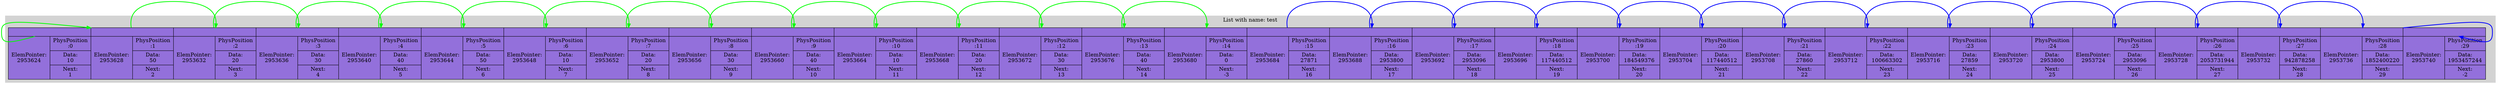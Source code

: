 digraph G{
subgraph clusterlist {
style=filled;
color=lightgrey;
rankdir=LR;
Model [shape=record,style="filled",fillcolor="mediumpurple",label="{{<0>} | {ElemPointer:\n2953624 | {PhysPosition\n:0 | Data:\n10 | Next:\n1}}}| {{<1>} | {ElemPointer:\n2953628 | {PhysPosition\n:1 | Data:\n50 | Next:\n2}}}| {{<2>} | {ElemPointer:\n2953632 | {PhysPosition\n:2 | Data:\n20 | Next:\n3}}}| {{<3>} | {ElemPointer:\n2953636 | {PhysPosition\n:3 | Data:\n30 | Next:\n4}}}| {{<4>} | {ElemPointer:\n2953640 | {PhysPosition\n:4 | Data:\n40 | Next:\n5}}}| {{<5>} | {ElemPointer:\n2953644 | {PhysPosition\n:5 | Data:\n50 | Next:\n6}}}| {{<6>} | {ElemPointer:\n2953648 | {PhysPosition\n:6 | Data:\n10 | Next:\n7}}}| {{<7>} | {ElemPointer:\n2953652 | {PhysPosition\n:7 | Data:\n20 | Next:\n8}}}| {{<8>} | {ElemPointer:\n2953656 | {PhysPosition\n:8 | Data:\n30 | Next:\n9}}}| {{<9>} | {ElemPointer:\n2953660 | {PhysPosition\n:9 | Data:\n40 | Next:\n10}}}| {{<10>} | {ElemPointer:\n2953664 | {PhysPosition\n:10 | Data:\n10 | Next:\n11}}}| {{<11>} | {ElemPointer:\n2953668 | {PhysPosition\n:11 | Data:\n20 | Next:\n12}}}| {{<12>} | {ElemPointer:\n2953672 | {PhysPosition\n:12 | Data:\n30 | Next:\n13}}}| {{<13>} | {ElemPointer:\n2953676 | {PhysPosition\n:13 | Data:\n40 | Next:\n14}}}| {{<14>} | {ElemPointer:\n2953680 | {PhysPosition\n:14 | Data:\n0 | Next:\n-3}}}| {{<15>} | {ElemPointer:\n2953684 | {PhysPosition\n:15 | Data:\n27871 | Next:\n16}}}| {{<16>} | {ElemPointer:\n2953688 | {PhysPosition\n:16 | Data:\n2953800 | Next:\n17}}}| {{<17>} | {ElemPointer:\n2953692 | {PhysPosition\n:17 | Data:\n2953096 | Next:\n18}}}| {{<18>} | {ElemPointer:\n2953696 | {PhysPosition\n:18 | Data:\n117440512 | Next:\n19}}}| {{<19>} | {ElemPointer:\n2953700 | {PhysPosition\n:19 | Data:\n184549376 | Next:\n20}}}| {{<20>} | {ElemPointer:\n2953704 | {PhysPosition\n:20 | Data:\n117440512 | Next:\n21}}}| {{<21>} | {ElemPointer:\n2953708 | {PhysPosition\n:21 | Data:\n27860 | Next:\n22}}}| {{<22>} | {ElemPointer:\n2953712 | {PhysPosition\n:22 | Data:\n100663302 | Next:\n23}}}| {{<23>} | {ElemPointer:\n2953716 | {PhysPosition\n:23 | Data:\n27859 | Next:\n24}}}| {{<24>} | {ElemPointer:\n2953720 | {PhysPosition\n:24 | Data:\n2953800 | Next:\n25}}}| {{<25>} | {ElemPointer:\n2953724 | {PhysPosition\n:25 | Data:\n2953096 | Next:\n26}}}| {{<26>} | {ElemPointer:\n2953728 | {PhysPosition\n:26 | Data:\n2053731944 | Next:\n27}}}| {{<27>} | {ElemPointer:\n2953732 | {PhysPosition\n:27 | Data:\n942878258 | Next:\n28}}}| {{<28>} | {ElemPointer:\n2953736 | {PhysPosition\n:28 | Data:\n1852400220 | Next:\n29}}}| {{<29>} | {ElemPointer:\n2953740 | {PhysPosition\n:29 | Data:\n1953457244 | Next:\n-2}}}"];
Model:<0>->Model:<1>[color="green";style="bold"];
Model:<1>->Model:<2>[color="green";style="bold"];
Model:<2>->Model:<3>[color="green";style="bold"];
Model:<3>->Model:<4>[color="green";style="bold"];
Model:<4>->Model:<5>[color="green";style="bold"];
Model:<5>->Model:<6>[color="green";style="bold"];
Model:<6>->Model:<7>[color="green";style="bold"];
Model:<7>->Model:<8>[color="green";style="bold"];
Model:<8>->Model:<9>[color="green";style="bold"];
Model:<9>->Model:<10>[color="green";style="bold"];
Model:<10>->Model:<11>[color="green";style="bold"];
Model:<11>->Model:<12>[color="green";style="bold"];
Model:<12>->Model:<13>[color="green";style="bold"];
Model:<13>->Model:<14>[color="green";style="bold"];
Model:<15>->Model:<16>[color="blue";style="bold"];
Model:<16>->Model:<17>[color="blue";style="bold"];
Model:<17>->Model:<18>[color="blue";style="bold"];
Model:<18>->Model:<19>[color="blue";style="bold"];
Model:<19>->Model:<20>[color="blue";style="bold"];
Model:<20>->Model:<21>[color="blue";style="bold"];
Model:<21>->Model:<22>[color="blue";style="bold"];
Model:<22>->Model:<23>[color="blue";style="bold"];
Model:<23>->Model:<24>[color="blue";style="bold"];
Model:<24>->Model:<25>[color="blue";style="bold"];
Model:<25>->Model:<26>[color="blue";style="bold"];
Model:<26>->Model:<27>[color="blue";style="bold"];
Model:<27>->Model:<28>[color="blue";style="bold"];
Model:<28>->Model:<29>[color="blue";style="bold"];
label = "List with name: test"}
}
